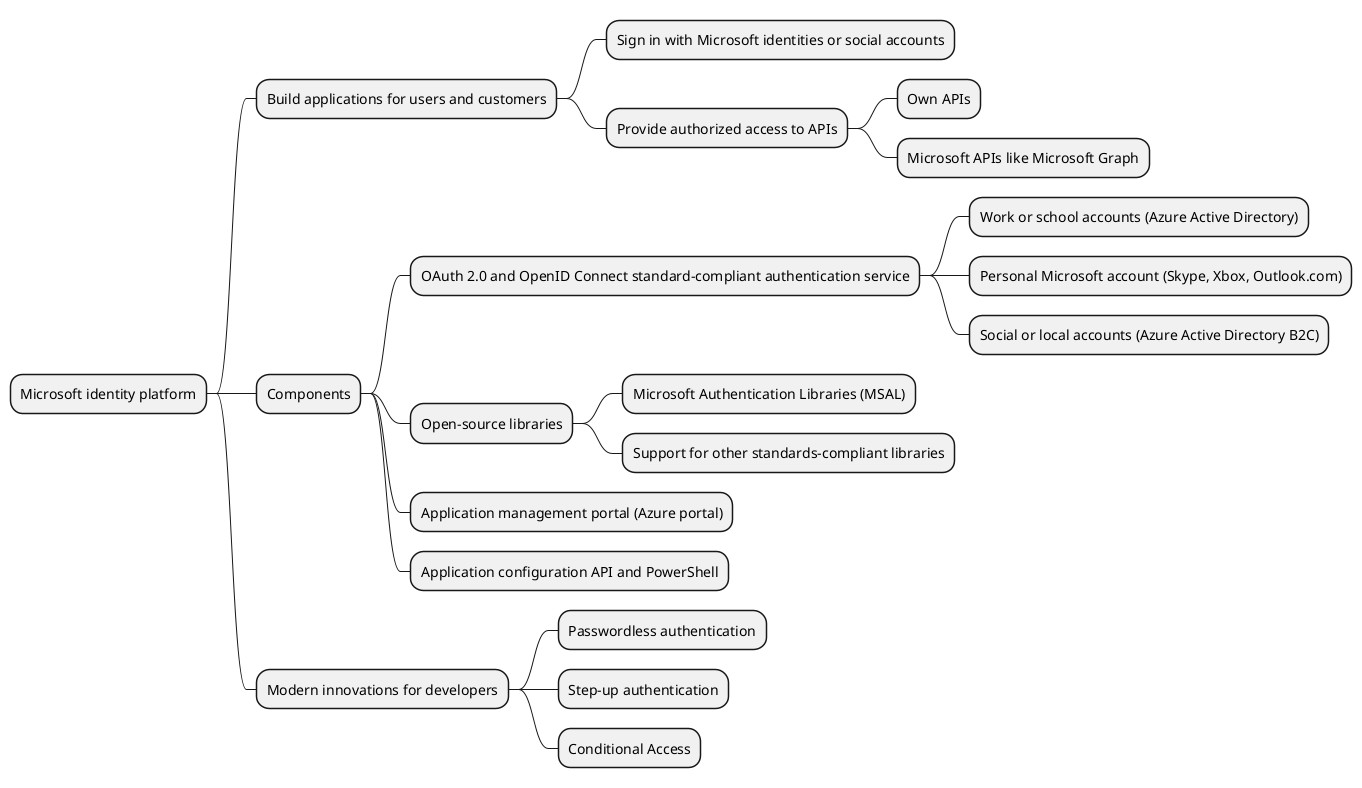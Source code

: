 @startmindmap
* Microsoft identity platform
** Build applications for users and customers
*** Sign in with Microsoft identities or social accounts
*** Provide authorized access to APIs
**** Own APIs
**** Microsoft APIs like Microsoft Graph
** Components
*** OAuth 2.0 and OpenID Connect standard-compliant authentication service
**** Work or school accounts (Azure Active Directory)
**** Personal Microsoft account (Skype, Xbox, Outlook.com)
**** Social or local accounts (Azure Active Directory B2C)
*** Open-source libraries
**** Microsoft Authentication Libraries (MSAL)
**** Support for other standards-compliant libraries
*** Application management portal (Azure portal)
*** Application configuration API and PowerShell
** Modern innovations for developers
*** Passwordless authentication
*** Step-up authentication
*** Conditional Access
@endmindmap
